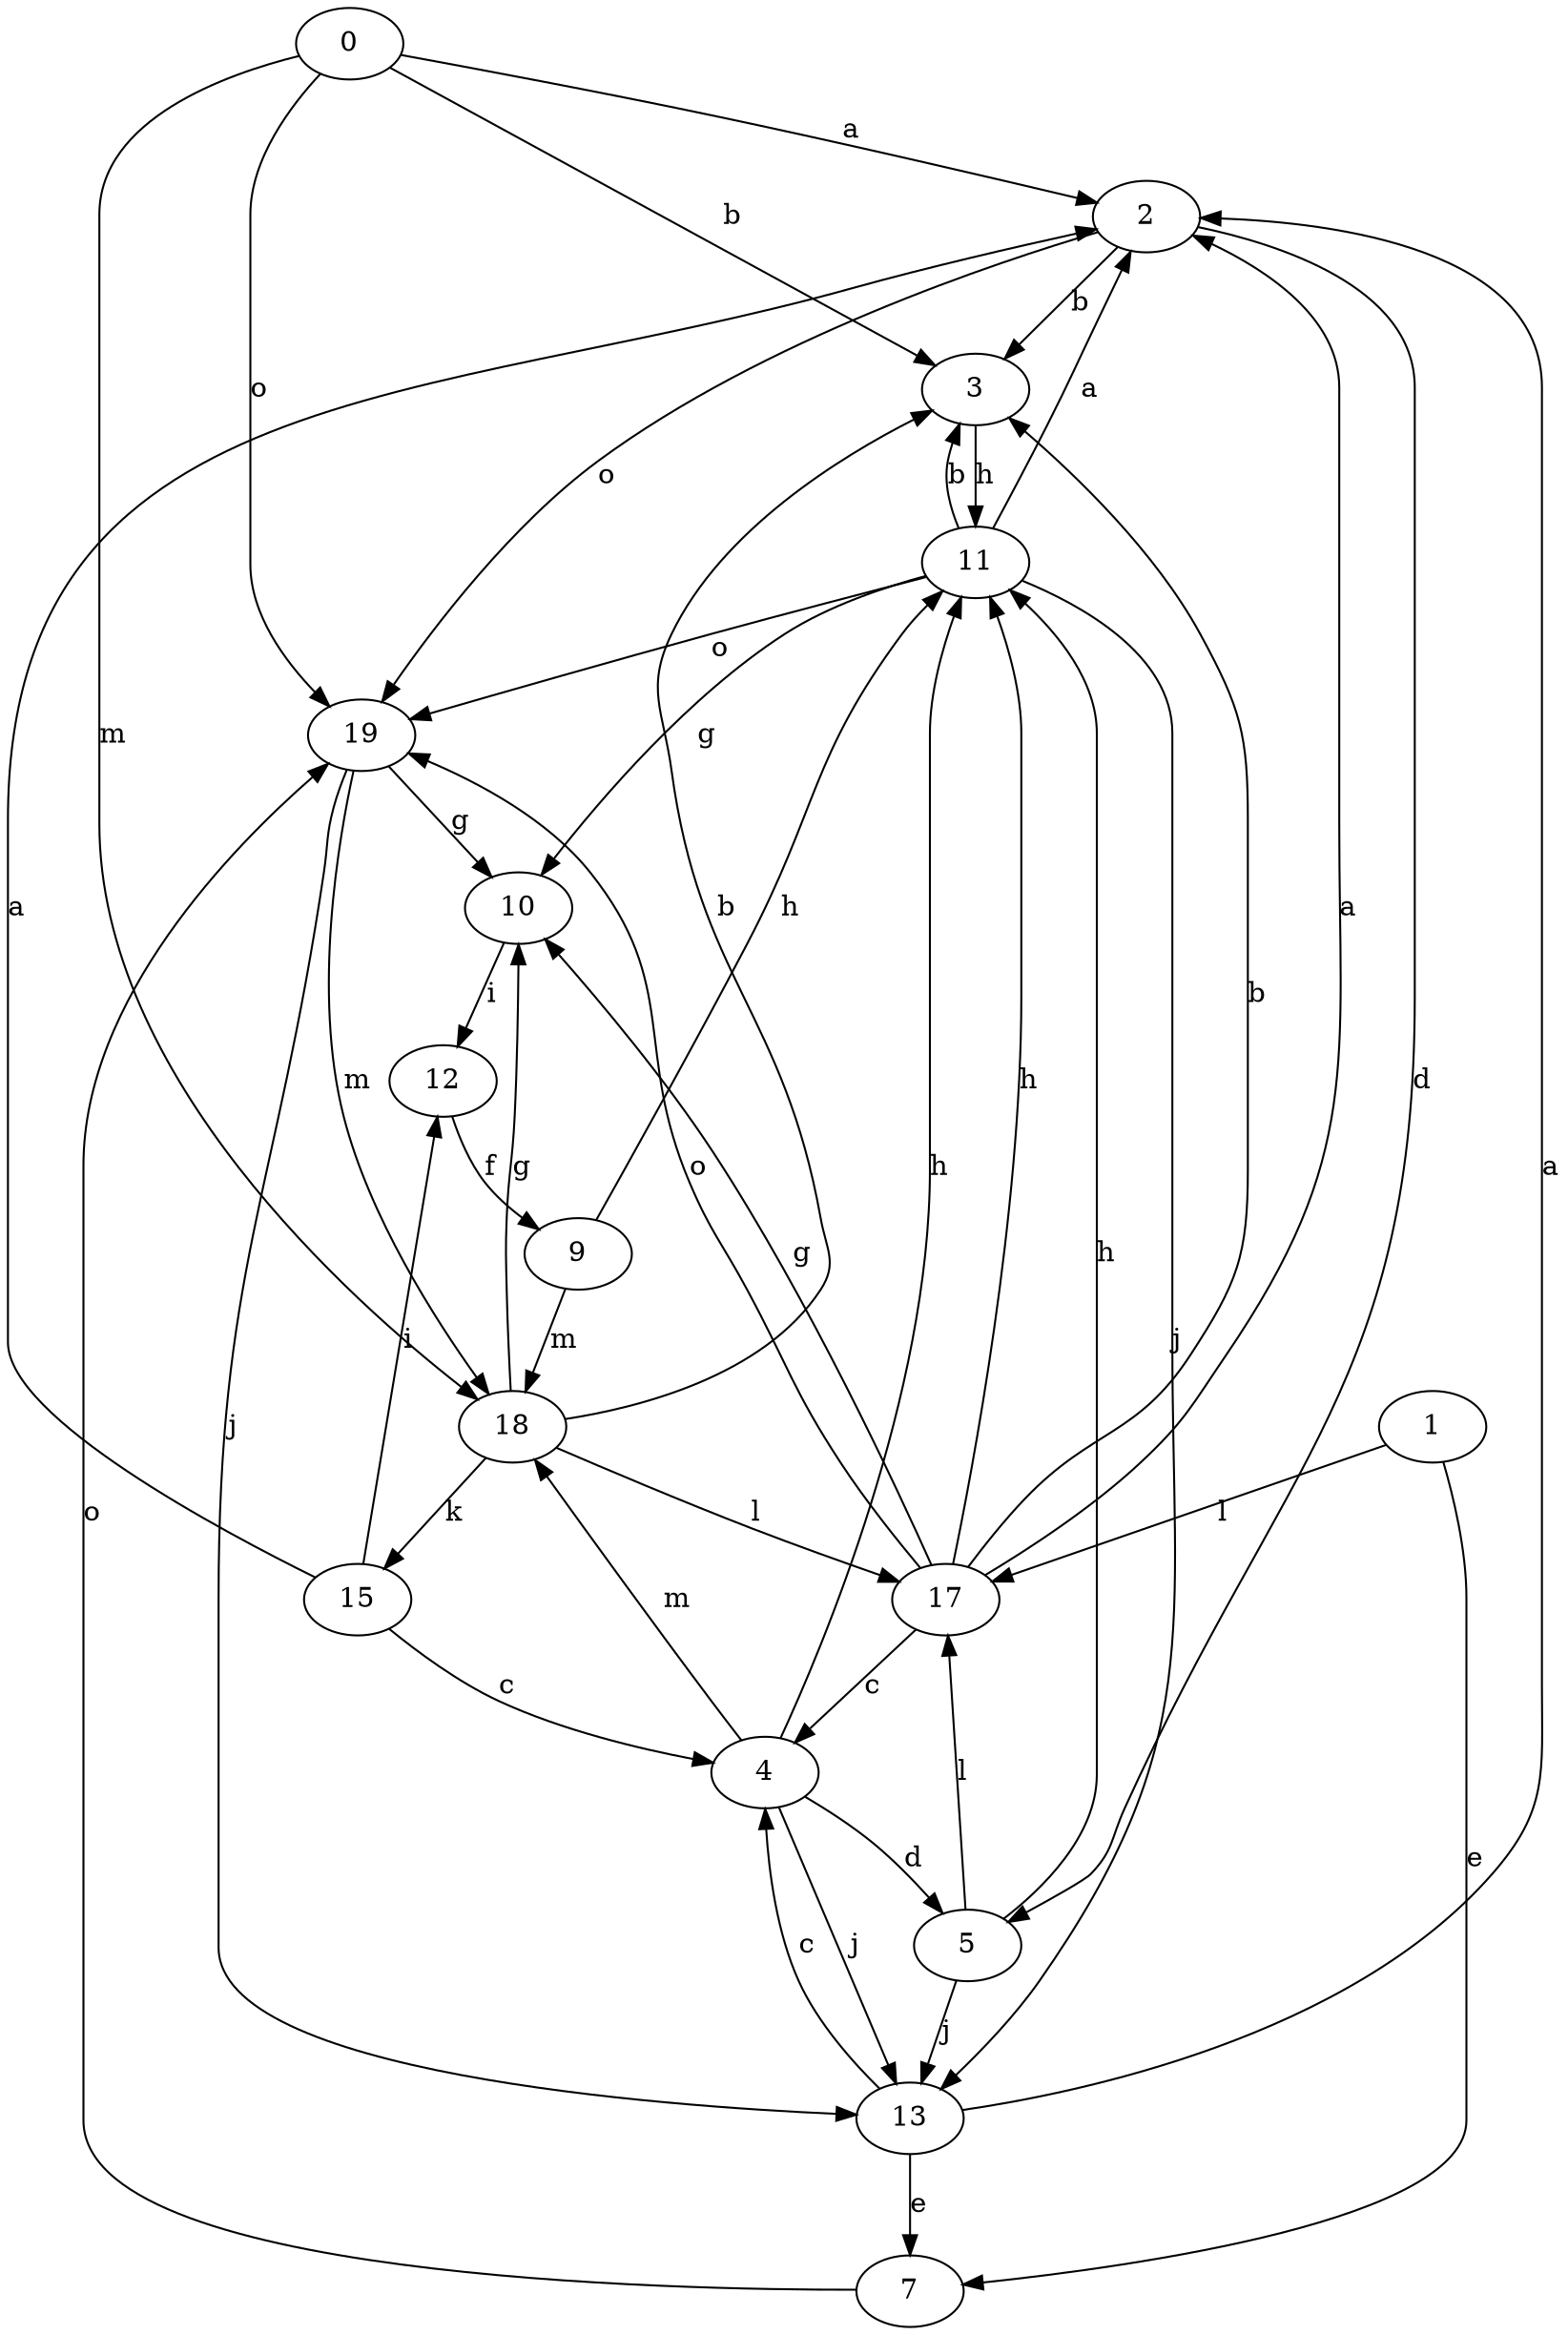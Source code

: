 strict digraph  {
2;
3;
4;
5;
0;
7;
9;
10;
11;
12;
13;
15;
17;
1;
18;
19;
2 -> 3  [label=b];
2 -> 5  [label=d];
2 -> 19  [label=o];
3 -> 11  [label=h];
4 -> 5  [label=d];
4 -> 11  [label=h];
4 -> 13  [label=j];
4 -> 18  [label=m];
5 -> 11  [label=h];
5 -> 13  [label=j];
5 -> 17  [label=l];
0 -> 2  [label=a];
0 -> 3  [label=b];
0 -> 18  [label=m];
0 -> 19  [label=o];
7 -> 19  [label=o];
9 -> 11  [label=h];
9 -> 18  [label=m];
10 -> 12  [label=i];
11 -> 2  [label=a];
11 -> 3  [label=b];
11 -> 10  [label=g];
11 -> 13  [label=j];
11 -> 19  [label=o];
12 -> 9  [label=f];
13 -> 2  [label=a];
13 -> 4  [label=c];
13 -> 7  [label=e];
15 -> 2  [label=a];
15 -> 4  [label=c];
15 -> 12  [label=i];
17 -> 2  [label=a];
17 -> 3  [label=b];
17 -> 4  [label=c];
17 -> 10  [label=g];
17 -> 11  [label=h];
17 -> 19  [label=o];
1 -> 7  [label=e];
1 -> 17  [label=l];
18 -> 3  [label=b];
18 -> 10  [label=g];
18 -> 15  [label=k];
18 -> 17  [label=l];
19 -> 10  [label=g];
19 -> 13  [label=j];
19 -> 18  [label=m];
}
